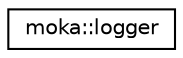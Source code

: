 digraph "Graphical Class Hierarchy"
{
 // LATEX_PDF_SIZE
  edge [fontname="Helvetica",fontsize="10",labelfontname="Helvetica",labelfontsize="10"];
  node [fontname="Helvetica",fontsize="10",shape=record];
  rankdir="LR";
  Node0 [label="moka::logger",height=0.2,width=0.4,color="black", fillcolor="white", style="filled",URL="$classmoka_1_1logger.html",tooltip="A logging class. A simple wrapper around a spdlog::logger object."];
}
